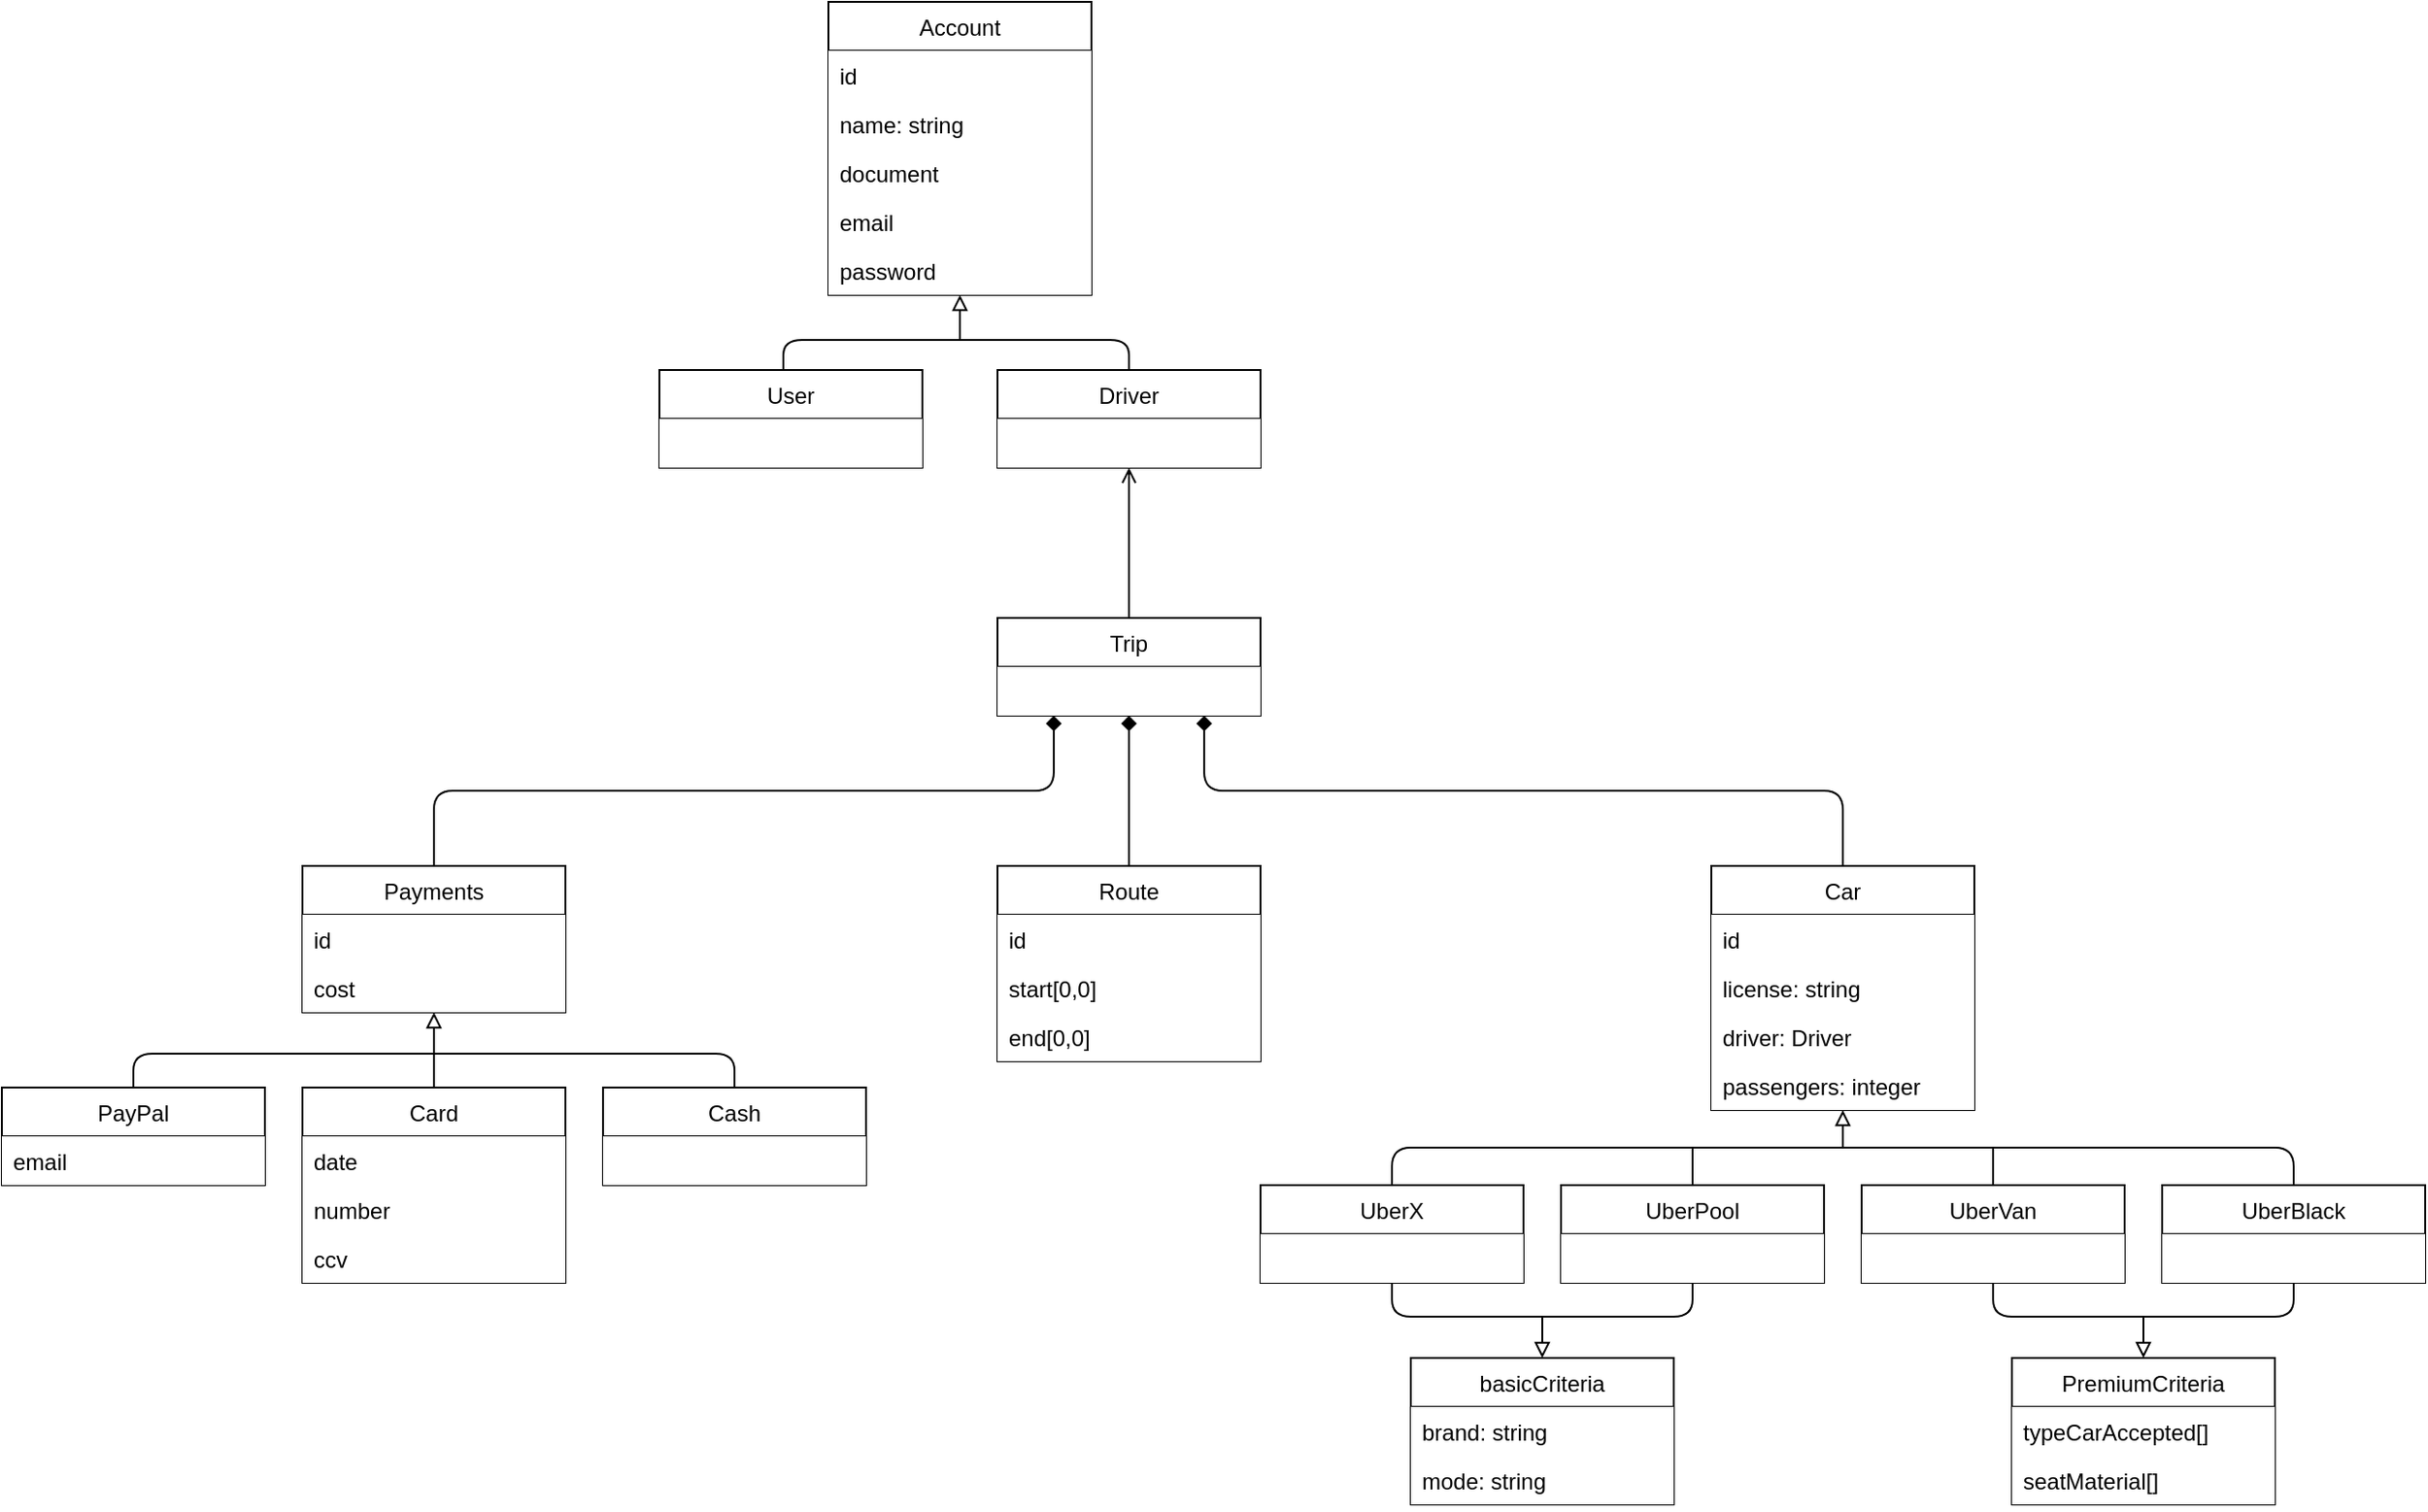 <mxfile>
    <diagram id="HlNtyM4XRtg-YH40qH6-" name="Page-1">
        <mxGraphModel dx="1817" dy="1246" grid="1" gridSize="10" guides="1" tooltips="1" connect="1" arrows="1" fold="1" page="0" pageScale="1" pageWidth="827" pageHeight="1169" math="0" shadow="0">
            <root>
                <mxCell id="0"/>
                <mxCell id="1" parent="0"/>
                <mxCell id="125" style="edgeStyle=none;html=1;fontFamily=Helvetica;startArrow=none;startFill=0;endArrow=none;endFill=0;endSize=8;strokeWidth=1;entryX=0.5;entryY=0;entryDx=0;entryDy=0;" edge="1" parent="1" target="63">
                    <mxGeometry relative="1" as="geometry">
                        <mxPoint x="-34" y="500" as="targetPoint"/>
                        <mxPoint x="-214" y="516" as="sourcePoint"/>
                        <Array as="points">
                            <mxPoint x="-214" y="500"/>
                            <mxPoint x="-30" y="500"/>
                        </Array>
                    </mxGeometry>
                </mxCell>
                <mxCell id="42" value="User" style="swimlane;fontStyle=0;childLayout=stackLayout;horizontal=1;startSize=26;fillColor=default;horizontalStack=0;resizeParent=1;resizeParentMax=0;resizeLast=0;collapsible=1;marginBottom=0;labelBackgroundColor=none;labelBorderColor=none;fontFamily=Helvetica;" vertex="1" parent="1">
                    <mxGeometry x="-280" y="516" width="140" height="52" as="geometry"/>
                </mxCell>
                <mxCell id="47" value="" style="text;strokeColor=none;fillColor=default;align=left;verticalAlign=top;spacingLeft=4;spacingRight=4;overflow=hidden;rotatable=0;points=[[0,0.5],[1,0.5]];portConstraint=eastwest;labelBackgroundColor=none;labelBorderColor=none;fontFamily=Helvetica;" vertex="1" parent="42">
                    <mxGeometry y="26" width="140" height="26" as="geometry"/>
                </mxCell>
                <mxCell id="168" value="" style="edgeStyle=none;html=1;fontFamily=Helvetica;startArrow=open;startFill=0;endArrow=none;endFill=0;endSize=6;targetPerimeterSpacing=0;strokeWidth=1;" edge="1" parent="1" source="63" target="166">
                    <mxGeometry relative="1" as="geometry"/>
                </mxCell>
                <mxCell id="63" value="Driver" style="swimlane;fontStyle=0;childLayout=stackLayout;horizontal=1;startSize=26;fillColor=default;horizontalStack=0;resizeParent=1;resizeParentMax=0;resizeLast=0;collapsible=1;marginBottom=0;labelBackgroundColor=none;labelBorderColor=none;fontFamily=Helvetica;" vertex="1" parent="1">
                    <mxGeometry x="-100" y="516" width="140" height="52" as="geometry"/>
                </mxCell>
                <mxCell id="64" value="" style="text;strokeColor=none;fillColor=default;align=left;verticalAlign=top;spacingLeft=4;spacingRight=4;overflow=hidden;rotatable=0;points=[[0,0.5],[1,0.5]];portConstraint=eastwest;labelBackgroundColor=none;labelBorderColor=none;fontFamily=Helvetica;" vertex="1" parent="63">
                    <mxGeometry y="26" width="140" height="26" as="geometry"/>
                </mxCell>
                <mxCell id="130" style="edgeStyle=none;html=1;entryX=0.5;entryY=1;entryDx=0;entryDy=0;fontFamily=Helvetica;startArrow=none;startFill=0;endArrow=block;endFill=0;endSize=6;strokeWidth=1;targetPerimeterSpacing=0;" edge="1" parent="1" source="103" target="127">
                    <mxGeometry relative="1" as="geometry"/>
                </mxCell>
                <mxCell id="103" value="Card" style="swimlane;fontStyle=0;childLayout=stackLayout;horizontal=1;startSize=26;fillColor=default;horizontalStack=0;resizeParent=1;resizeParentMax=0;resizeLast=0;collapsible=1;marginBottom=0;labelBackgroundColor=none;labelBorderColor=none;fontFamily=Helvetica;" vertex="1" parent="1">
                    <mxGeometry x="-470" y="898" width="140" height="104" as="geometry"/>
                </mxCell>
                <mxCell id="107" value="date" style="text;strokeColor=none;fillColor=default;align=left;verticalAlign=top;spacingLeft=4;spacingRight=4;overflow=hidden;rotatable=0;points=[[0,0.5],[1,0.5]];portConstraint=eastwest;labelBackgroundColor=none;labelBorderColor=none;fontFamily=Helvetica;" vertex="1" parent="103">
                    <mxGeometry y="26" width="140" height="26" as="geometry"/>
                </mxCell>
                <mxCell id="105" value="number" style="text;strokeColor=none;fillColor=default;align=left;verticalAlign=top;spacingLeft=4;spacingRight=4;overflow=hidden;rotatable=0;points=[[0,0.5],[1,0.5]];portConstraint=eastwest;labelBackgroundColor=none;labelBorderColor=none;fontFamily=Helvetica;" vertex="1" parent="103">
                    <mxGeometry y="52" width="140" height="26" as="geometry"/>
                </mxCell>
                <mxCell id="106" value="ccv" style="text;strokeColor=none;fillColor=default;align=left;verticalAlign=top;spacingLeft=4;spacingRight=4;overflow=hidden;rotatable=0;points=[[0,0.5],[1,0.5]];portConstraint=eastwest;labelBackgroundColor=none;labelBorderColor=none;fontFamily=Helvetica;" vertex="1" parent="103">
                    <mxGeometry y="78" width="140" height="26" as="geometry"/>
                </mxCell>
                <mxCell id="131" style="edgeStyle=none;html=1;fontFamily=Helvetica;startArrow=none;startFill=0;endArrow=none;endFill=0;endSize=8;strokeWidth=1;" edge="1" parent="1" source="108">
                    <mxGeometry relative="1" as="geometry">
                        <mxPoint x="-400" y="880" as="targetPoint"/>
                        <Array as="points">
                            <mxPoint x="-560" y="880"/>
                        </Array>
                    </mxGeometry>
                </mxCell>
                <mxCell id="108" value="PayPal" style="swimlane;fontStyle=0;childLayout=stackLayout;horizontal=1;startSize=26;fillColor=default;horizontalStack=0;resizeParent=1;resizeParentMax=0;resizeLast=0;collapsible=1;marginBottom=0;labelBackgroundColor=none;labelBorderColor=none;fontFamily=Helvetica;" vertex="1" parent="1">
                    <mxGeometry x="-630" y="898" width="140" height="52" as="geometry"/>
                </mxCell>
                <mxCell id="110" value="email" style="text;strokeColor=none;fillColor=default;align=left;verticalAlign=top;spacingLeft=4;spacingRight=4;overflow=hidden;rotatable=0;points=[[0,0.5],[1,0.5]];portConstraint=eastwest;labelBackgroundColor=none;labelBorderColor=none;fontFamily=Helvetica;" vertex="1" parent="108">
                    <mxGeometry y="26" width="140" height="26" as="geometry"/>
                </mxCell>
                <mxCell id="132" style="edgeStyle=none;html=1;fontFamily=Helvetica;startArrow=none;startFill=0;endArrow=none;endFill=0;endSize=8;strokeWidth=1;" edge="1" parent="1" source="112">
                    <mxGeometry relative="1" as="geometry">
                        <mxPoint x="-400" y="880" as="targetPoint"/>
                        <Array as="points">
                            <mxPoint x="-240" y="880"/>
                        </Array>
                    </mxGeometry>
                </mxCell>
                <mxCell id="112" value="Cash" style="swimlane;fontStyle=0;childLayout=stackLayout;horizontal=1;startSize=26;fillColor=default;horizontalStack=0;resizeParent=1;resizeParentMax=0;resizeLast=0;collapsible=1;marginBottom=0;labelBackgroundColor=none;labelBorderColor=none;fontFamily=Helvetica;" vertex="1" parent="1">
                    <mxGeometry x="-310" y="898" width="140" height="52" as="geometry"/>
                </mxCell>
                <mxCell id="113" value="" style="text;strokeColor=none;fillColor=default;align=left;verticalAlign=top;spacingLeft=4;spacingRight=4;overflow=hidden;rotatable=0;points=[[0,0.5],[1,0.5]];portConstraint=eastwest;labelBackgroundColor=none;labelBorderColor=none;fontFamily=Helvetica;" vertex="1" parent="112">
                    <mxGeometry y="26" width="140" height="26" as="geometry"/>
                </mxCell>
                <mxCell id="126" style="edgeStyle=none;html=1;fontFamily=Helvetica;startArrow=block;startFill=0;endArrow=none;endFill=0;endSize=8;strokeWidth=1;" edge="1" parent="1" source="115">
                    <mxGeometry relative="1" as="geometry">
                        <mxPoint x="-120" y="500" as="targetPoint"/>
                    </mxGeometry>
                </mxCell>
                <mxCell id="115" value="Account" style="swimlane;fontStyle=0;childLayout=stackLayout;horizontal=1;startSize=26;fillColor=default;horizontalStack=0;resizeParent=1;resizeParentMax=0;resizeLast=0;collapsible=1;marginBottom=0;labelBackgroundColor=none;labelBorderColor=none;fontFamily=Helvetica;" vertex="1" parent="1">
                    <mxGeometry x="-190" y="320" width="140" height="156" as="geometry"/>
                </mxCell>
                <mxCell id="116" value="id" style="text;strokeColor=none;fillColor=default;align=left;verticalAlign=top;spacingLeft=4;spacingRight=4;overflow=hidden;rotatable=0;points=[[0,0.5],[1,0.5]];portConstraint=eastwest;labelBackgroundColor=none;labelBorderColor=none;fontFamily=Helvetica;" vertex="1" parent="115">
                    <mxGeometry y="26" width="140" height="26" as="geometry"/>
                </mxCell>
                <mxCell id="117" value="name: string" style="text;strokeColor=none;fillColor=default;align=left;verticalAlign=top;spacingLeft=4;spacingRight=4;overflow=hidden;rotatable=0;points=[[0,0.5],[1,0.5]];portConstraint=eastwest;labelBackgroundColor=none;labelBorderColor=none;fontFamily=Helvetica;" vertex="1" parent="115">
                    <mxGeometry y="52" width="140" height="26" as="geometry"/>
                </mxCell>
                <mxCell id="118" value="document" style="text;strokeColor=none;fillColor=default;align=left;verticalAlign=top;spacingLeft=4;spacingRight=4;overflow=hidden;rotatable=0;points=[[0,0.5],[1,0.5]];portConstraint=eastwest;labelBackgroundColor=none;labelBorderColor=none;fontFamily=Helvetica;" vertex="1" parent="115">
                    <mxGeometry y="78" width="140" height="26" as="geometry"/>
                </mxCell>
                <mxCell id="119" value="email" style="text;strokeColor=none;fillColor=default;align=left;verticalAlign=top;spacingLeft=4;spacingRight=4;overflow=hidden;rotatable=0;points=[[0,0.5],[1,0.5]];portConstraint=eastwest;labelBackgroundColor=none;labelBorderColor=none;fontFamily=Helvetica;" vertex="1" parent="115">
                    <mxGeometry y="104" width="140" height="26" as="geometry"/>
                </mxCell>
                <mxCell id="120" value="password" style="text;strokeColor=none;fillColor=default;align=left;verticalAlign=top;spacingLeft=4;spacingRight=4;overflow=hidden;rotatable=0;points=[[0,0.5],[1,0.5]];portConstraint=eastwest;labelBackgroundColor=none;labelBorderColor=none;fontFamily=Helvetica;" vertex="1" parent="115">
                    <mxGeometry y="130" width="140" height="26" as="geometry"/>
                </mxCell>
                <mxCell id="127" value="Payments" style="swimlane;fontStyle=0;childLayout=stackLayout;horizontal=1;startSize=26;fillColor=default;horizontalStack=0;resizeParent=1;resizeParentMax=0;resizeLast=0;collapsible=1;marginBottom=0;labelBackgroundColor=none;labelBorderColor=none;fontFamily=Helvetica;" vertex="1" parent="1">
                    <mxGeometry x="-470" y="780" width="140" height="78" as="geometry"/>
                </mxCell>
                <mxCell id="128" value="id" style="text;strokeColor=none;fillColor=default;align=left;verticalAlign=top;spacingLeft=4;spacingRight=4;overflow=hidden;rotatable=0;points=[[0,0.5],[1,0.5]];portConstraint=eastwest;labelBackgroundColor=none;labelBorderColor=none;fontFamily=Helvetica;" vertex="1" parent="127">
                    <mxGeometry y="26" width="140" height="26" as="geometry"/>
                </mxCell>
                <mxCell id="183" value="cost" style="text;strokeColor=none;fillColor=default;align=left;verticalAlign=top;spacingLeft=4;spacingRight=4;overflow=hidden;rotatable=0;points=[[0,0.5],[1,0.5]];portConstraint=eastwest;labelBackgroundColor=none;labelBorderColor=none;fontFamily=Helvetica;" vertex="1" parent="127">
                    <mxGeometry y="52" width="140" height="26" as="geometry"/>
                </mxCell>
                <mxCell id="174" value="" style="edgeStyle=none;html=1;fontFamily=Helvetica;startArrow=diamond;startFill=1;endArrow=none;endFill=0;endSize=6;targetPerimeterSpacing=0;strokeWidth=1;" edge="1" parent="1" source="166" target="172">
                    <mxGeometry relative="1" as="geometry"/>
                </mxCell>
                <mxCell id="178" style="edgeStyle=none;html=1;entryX=0.5;entryY=0;entryDx=0;entryDy=0;fontFamily=Helvetica;startArrow=diamond;startFill=1;endArrow=none;endFill=0;endSize=6;targetPerimeterSpacing=0;strokeWidth=1;exitX=0.214;exitY=1;exitDx=0;exitDy=0;exitPerimeter=0;" edge="1" parent="1" source="167" target="127">
                    <mxGeometry relative="1" as="geometry">
                        <mxPoint x="-80" y="720" as="sourcePoint"/>
                        <Array as="points">
                            <mxPoint x="-70" y="740"/>
                            <mxPoint x="-400" y="740"/>
                        </Array>
                    </mxGeometry>
                </mxCell>
                <mxCell id="180" style="edgeStyle=none;rounded=1;html=1;entryX=0.5;entryY=0;entryDx=0;entryDy=0;fontFamily=Helvetica;startArrow=diamond;startFill=1;endArrow=none;endFill=0;endSize=6;targetPerimeterSpacing=0;strokeWidth=1;exitX=0.786;exitY=1;exitDx=0;exitDy=0;exitPerimeter=0;" edge="1" parent="1" source="167" target="133">
                    <mxGeometry relative="1" as="geometry">
                        <mxPoint y="720" as="sourcePoint"/>
                        <Array as="points">
                            <mxPoint x="10" y="740"/>
                            <mxPoint x="350" y="740"/>
                        </Array>
                    </mxGeometry>
                </mxCell>
                <mxCell id="166" value="Trip" style="swimlane;fontStyle=0;childLayout=stackLayout;horizontal=1;startSize=26;fillColor=default;horizontalStack=0;resizeParent=1;resizeParentMax=0;resizeLast=0;collapsible=1;marginBottom=0;labelBackgroundColor=none;labelBorderColor=none;fontFamily=Helvetica;" vertex="1" parent="1">
                    <mxGeometry x="-100" y="648" width="140" height="52" as="geometry"/>
                </mxCell>
                <mxCell id="167" value="" style="text;strokeColor=none;fillColor=default;align=left;verticalAlign=top;spacingLeft=4;spacingRight=4;overflow=hidden;rotatable=0;points=[[0,0.5],[1,0.5]];portConstraint=eastwest;labelBackgroundColor=none;labelBorderColor=none;fontFamily=Helvetica;" vertex="1" parent="166">
                    <mxGeometry y="26" width="140" height="26" as="geometry"/>
                </mxCell>
                <mxCell id="172" value="Route" style="swimlane;fontStyle=0;childLayout=stackLayout;horizontal=1;startSize=26;fillColor=default;horizontalStack=0;resizeParent=1;resizeParentMax=0;resizeLast=0;collapsible=1;marginBottom=0;labelBackgroundColor=none;labelBorderColor=none;fontFamily=Helvetica;" vertex="1" parent="1">
                    <mxGeometry x="-100" y="780" width="140" height="104" as="geometry"/>
                </mxCell>
                <mxCell id="173" value="id" style="text;strokeColor=none;fillColor=default;align=left;verticalAlign=top;spacingLeft=4;spacingRight=4;overflow=hidden;rotatable=0;points=[[0,0.5],[1,0.5]];portConstraint=eastwest;labelBackgroundColor=none;labelBorderColor=none;fontFamily=Helvetica;" vertex="1" parent="172">
                    <mxGeometry y="26" width="140" height="26" as="geometry"/>
                </mxCell>
                <mxCell id="175" value="start[0,0]" style="text;strokeColor=none;fillColor=default;align=left;verticalAlign=top;spacingLeft=4;spacingRight=4;overflow=hidden;rotatable=0;points=[[0,0.5],[1,0.5]];portConstraint=eastwest;labelBackgroundColor=none;labelBorderColor=none;fontFamily=Helvetica;" vertex="1" parent="172">
                    <mxGeometry y="52" width="140" height="26" as="geometry"/>
                </mxCell>
                <mxCell id="176" value="end[0,0]" style="text;strokeColor=none;fillColor=default;align=left;verticalAlign=top;spacingLeft=4;spacingRight=4;overflow=hidden;rotatable=0;points=[[0,0.5],[1,0.5]];portConstraint=eastwest;labelBackgroundColor=none;labelBorderColor=none;fontFamily=Helvetica;" vertex="1" parent="172">
                    <mxGeometry y="78" width="140" height="26" as="geometry"/>
                </mxCell>
                <mxCell id="179" value="" style="group" vertex="1" connectable="0" parent="1">
                    <mxGeometry x="40" y="780" width="620" height="340" as="geometry"/>
                </mxCell>
                <mxCell id="144" style="edgeStyle=none;html=1;fontFamily=Helvetica;startArrow=none;startFill=0;endArrow=none;endFill=0;endSize=6;targetPerimeterSpacing=0;strokeWidth=1;" edge="1" parent="179" source="75">
                    <mxGeometry relative="1" as="geometry">
                        <mxPoint x="310" y="150" as="targetPoint"/>
                        <Array as="points">
                            <mxPoint x="70" y="150"/>
                        </Array>
                    </mxGeometry>
                </mxCell>
                <mxCell id="156" style="edgeStyle=none;html=1;fontFamily=Helvetica;startArrow=none;startFill=0;endArrow=none;endFill=0;endSize=6;targetPerimeterSpacing=0;strokeWidth=1;" edge="1" parent="179" source="75">
                    <mxGeometry relative="1" as="geometry">
                        <mxPoint x="150" y="240" as="targetPoint"/>
                        <Array as="points">
                            <mxPoint x="70" y="240"/>
                        </Array>
                    </mxGeometry>
                </mxCell>
                <mxCell id="75" value="UberX" style="swimlane;fontStyle=0;childLayout=stackLayout;horizontal=1;startSize=26;fillColor=default;horizontalStack=0;resizeParent=1;resizeParentMax=0;resizeLast=0;collapsible=1;marginBottom=0;labelBackgroundColor=none;labelBorderColor=none;fontFamily=Helvetica;" vertex="1" parent="179">
                    <mxGeometry y="170" width="140" height="52" as="geometry"/>
                </mxCell>
                <mxCell id="80" value="" style="text;strokeColor=none;fillColor=default;align=left;verticalAlign=top;spacingLeft=4;spacingRight=4;overflow=hidden;rotatable=0;points=[[0,0.5],[1,0.5]];portConstraint=eastwest;labelBackgroundColor=none;labelBorderColor=none;fontFamily=Helvetica;" vertex="1" parent="75">
                    <mxGeometry y="26" width="140" height="26" as="geometry"/>
                </mxCell>
                <mxCell id="145" style="edgeStyle=none;html=1;fontFamily=Helvetica;startArrow=none;startFill=0;endArrow=none;endFill=0;endSize=6;targetPerimeterSpacing=0;strokeWidth=1;" edge="1" parent="179" source="82">
                    <mxGeometry relative="1" as="geometry">
                        <mxPoint x="230" y="150" as="targetPoint"/>
                    </mxGeometry>
                </mxCell>
                <mxCell id="155" style="edgeStyle=none;html=1;fontFamily=Helvetica;startArrow=none;startFill=0;endArrow=none;endFill=0;endSize=6;targetPerimeterSpacing=0;strokeWidth=1;" edge="1" parent="179" source="82">
                    <mxGeometry relative="1" as="geometry">
                        <mxPoint x="150" y="240" as="targetPoint"/>
                        <Array as="points">
                            <mxPoint x="230" y="240"/>
                        </Array>
                    </mxGeometry>
                </mxCell>
                <mxCell id="82" value="UberPool" style="swimlane;fontStyle=0;childLayout=stackLayout;horizontal=1;startSize=26;fillColor=default;horizontalStack=0;resizeParent=1;resizeParentMax=0;resizeLast=0;collapsible=1;marginBottom=0;labelBackgroundColor=none;labelBorderColor=none;fontFamily=Helvetica;" vertex="1" parent="179">
                    <mxGeometry x="160" y="170" width="140" height="52" as="geometry"/>
                </mxCell>
                <mxCell id="87" value="" style="text;strokeColor=none;fillColor=default;align=left;verticalAlign=top;spacingLeft=4;spacingRight=4;overflow=hidden;rotatable=0;points=[[0,0.5],[1,0.5]];portConstraint=eastwest;labelBackgroundColor=none;labelBorderColor=none;fontFamily=Helvetica;" vertex="1" parent="82">
                    <mxGeometry y="26" width="140" height="26" as="geometry"/>
                </mxCell>
                <mxCell id="146" style="edgeStyle=none;html=1;fontFamily=Helvetica;startArrow=none;startFill=0;endArrow=none;endFill=0;endSize=6;targetPerimeterSpacing=0;strokeWidth=1;" edge="1" parent="179" source="89">
                    <mxGeometry relative="1" as="geometry">
                        <mxPoint x="310" y="150" as="targetPoint"/>
                        <Array as="points">
                            <mxPoint x="550" y="150"/>
                        </Array>
                    </mxGeometry>
                </mxCell>
                <mxCell id="159" style="edgeStyle=none;html=1;fontFamily=Helvetica;startArrow=none;startFill=0;endArrow=none;endFill=0;endSize=6;targetPerimeterSpacing=0;strokeWidth=1;" edge="1" parent="179" source="89">
                    <mxGeometry relative="1" as="geometry">
                        <mxPoint x="470" y="240" as="targetPoint"/>
                        <Array as="points">
                            <mxPoint x="550" y="240"/>
                        </Array>
                    </mxGeometry>
                </mxCell>
                <mxCell id="89" value="UberBlack" style="swimlane;fontStyle=0;childLayout=stackLayout;horizontal=1;startSize=26;fillColor=default;horizontalStack=0;resizeParent=1;resizeParentMax=0;resizeLast=0;collapsible=1;marginBottom=0;labelBackgroundColor=none;labelBorderColor=none;fontFamily=Helvetica;" vertex="1" parent="179">
                    <mxGeometry x="480" y="170" width="140" height="52" as="geometry"/>
                </mxCell>
                <mxCell id="94" value="" style="text;strokeColor=none;fillColor=default;align=left;verticalAlign=top;spacingLeft=4;spacingRight=4;overflow=hidden;rotatable=0;points=[[0,0.5],[1,0.5]];portConstraint=eastwest;labelBackgroundColor=none;labelBorderColor=none;fontFamily=Helvetica;" vertex="1" parent="89">
                    <mxGeometry y="26" width="140" height="26" as="geometry"/>
                </mxCell>
                <mxCell id="147" style="edgeStyle=none;html=1;fontFamily=Helvetica;startArrow=none;startFill=0;endArrow=none;endFill=0;endSize=6;targetPerimeterSpacing=0;strokeWidth=1;" edge="1" parent="179" source="96">
                    <mxGeometry relative="1" as="geometry">
                        <mxPoint x="390" y="150" as="targetPoint"/>
                    </mxGeometry>
                </mxCell>
                <mxCell id="158" style="edgeStyle=none;html=1;fontFamily=Helvetica;startArrow=none;startFill=0;endArrow=none;endFill=0;endSize=6;targetPerimeterSpacing=0;strokeWidth=1;" edge="1" parent="179" source="96">
                    <mxGeometry relative="1" as="geometry">
                        <mxPoint x="470" y="240" as="targetPoint"/>
                        <Array as="points">
                            <mxPoint x="390" y="240"/>
                        </Array>
                    </mxGeometry>
                </mxCell>
                <mxCell id="96" value="UberVan" style="swimlane;fontStyle=0;childLayout=stackLayout;horizontal=1;startSize=26;fillColor=default;horizontalStack=0;resizeParent=1;resizeParentMax=0;resizeLast=0;collapsible=1;marginBottom=0;labelBackgroundColor=none;labelBorderColor=none;fontFamily=Helvetica;" vertex="1" parent="179">
                    <mxGeometry x="320" y="170" width="140" height="52" as="geometry"/>
                </mxCell>
                <mxCell id="101" value="" style="text;strokeColor=none;fillColor=default;align=left;verticalAlign=top;spacingLeft=4;spacingRight=4;overflow=hidden;rotatable=0;points=[[0,0.5],[1,0.5]];portConstraint=eastwest;labelBackgroundColor=none;labelBorderColor=none;fontFamily=Helvetica;" vertex="1" parent="96">
                    <mxGeometry y="26" width="140" height="26" as="geometry"/>
                </mxCell>
                <mxCell id="143" style="edgeStyle=none;html=1;fontFamily=Helvetica;startArrow=block;startFill=0;endArrow=none;endFill=0;endSize=6;targetPerimeterSpacing=0;strokeWidth=1;" edge="1" parent="179" source="133">
                    <mxGeometry relative="1" as="geometry">
                        <mxPoint x="310" y="150" as="targetPoint"/>
                    </mxGeometry>
                </mxCell>
                <mxCell id="133" value="Car" style="swimlane;fontStyle=0;childLayout=stackLayout;horizontal=1;startSize=26;fillColor=default;horizontalStack=0;resizeParent=1;resizeParentMax=0;resizeLast=0;collapsible=1;marginBottom=0;labelBackgroundColor=none;labelBorderColor=none;fontFamily=Helvetica;" vertex="1" parent="179">
                    <mxGeometry x="240" width="140" height="130" as="geometry"/>
                </mxCell>
                <mxCell id="134" value="id" style="text;strokeColor=none;fillColor=default;align=left;verticalAlign=top;spacingLeft=4;spacingRight=4;overflow=hidden;rotatable=0;points=[[0,0.5],[1,0.5]];portConstraint=eastwest;labelBackgroundColor=none;labelBorderColor=none;fontFamily=Helvetica;" vertex="1" parent="133">
                    <mxGeometry y="26" width="140" height="26" as="geometry"/>
                </mxCell>
                <mxCell id="135" value="license: string" style="text;strokeColor=none;fillColor=default;align=left;verticalAlign=top;spacingLeft=4;spacingRight=4;overflow=hidden;rotatable=0;points=[[0,0.5],[1,0.5]];portConstraint=eastwest;labelBackgroundColor=none;labelBorderColor=none;fontFamily=Helvetica;" vertex="1" parent="133">
                    <mxGeometry y="52" width="140" height="26" as="geometry"/>
                </mxCell>
                <mxCell id="136" value="driver: Driver" style="text;strokeColor=none;fillColor=default;align=left;verticalAlign=top;spacingLeft=4;spacingRight=4;overflow=hidden;rotatable=0;points=[[0,0.5],[1,0.5]];portConstraint=eastwest;labelBackgroundColor=none;labelBorderColor=none;fontFamily=Helvetica;" vertex="1" parent="133">
                    <mxGeometry y="78" width="140" height="26" as="geometry"/>
                </mxCell>
                <mxCell id="137" value="passengers: integer" style="text;strokeColor=none;fillColor=default;align=left;verticalAlign=top;spacingLeft=4;spacingRight=4;overflow=hidden;rotatable=0;points=[[0,0.5],[1,0.5]];portConstraint=eastwest;labelBackgroundColor=none;labelBorderColor=none;fontFamily=Helvetica;" vertex="1" parent="133">
                    <mxGeometry y="104" width="140" height="26" as="geometry"/>
                </mxCell>
                <mxCell id="157" style="edgeStyle=none;html=1;fontFamily=Helvetica;startArrow=block;startFill=0;endArrow=none;endFill=0;endSize=6;targetPerimeterSpacing=0;strokeWidth=1;" edge="1" parent="179" source="140">
                    <mxGeometry relative="1" as="geometry">
                        <mxPoint x="470" y="240" as="targetPoint"/>
                    </mxGeometry>
                </mxCell>
                <mxCell id="140" value="PremiumCriteria" style="swimlane;fontStyle=0;childLayout=stackLayout;horizontal=1;startSize=26;fillColor=default;horizontalStack=0;resizeParent=1;resizeParentMax=0;resizeLast=0;collapsible=1;marginBottom=0;labelBackgroundColor=none;labelBorderColor=none;fontFamily=Helvetica;" vertex="1" parent="179">
                    <mxGeometry x="400" y="262" width="140" height="78" as="geometry"/>
                </mxCell>
                <mxCell id="141" value="typeCarAccepted[]" style="text;strokeColor=none;fillColor=default;align=left;verticalAlign=top;spacingLeft=4;spacingRight=4;overflow=hidden;rotatable=0;points=[[0,0.5],[1,0.5]];portConstraint=eastwest;labelBackgroundColor=none;labelBorderColor=none;fontFamily=Helvetica;" vertex="1" parent="140">
                    <mxGeometry y="26" width="140" height="26" as="geometry"/>
                </mxCell>
                <mxCell id="142" value="seatMaterial[]" style="text;strokeColor=none;fillColor=default;align=left;verticalAlign=top;spacingLeft=4;spacingRight=4;overflow=hidden;rotatable=0;points=[[0,0.5],[1,0.5]];portConstraint=eastwest;labelBackgroundColor=none;labelBorderColor=none;fontFamily=Helvetica;" vertex="1" parent="140">
                    <mxGeometry y="52" width="140" height="26" as="geometry"/>
                </mxCell>
                <mxCell id="154" style="edgeStyle=none;html=1;fontFamily=Helvetica;startArrow=block;startFill=0;endArrow=none;endFill=0;endSize=6;targetPerimeterSpacing=0;strokeWidth=1;" edge="1" parent="179" source="148">
                    <mxGeometry relative="1" as="geometry">
                        <mxPoint x="150" y="240" as="targetPoint"/>
                    </mxGeometry>
                </mxCell>
                <mxCell id="148" value="basicCriteria" style="swimlane;fontStyle=0;childLayout=stackLayout;horizontal=1;startSize=26;fillColor=default;horizontalStack=0;resizeParent=1;resizeParentMax=0;resizeLast=0;collapsible=1;marginBottom=0;labelBackgroundColor=none;labelBorderColor=none;fontFamily=Helvetica;" vertex="1" parent="179">
                    <mxGeometry x="80" y="262" width="140" height="78" as="geometry"/>
                </mxCell>
                <mxCell id="149" value="brand: string" style="text;strokeColor=none;fillColor=default;align=left;verticalAlign=top;spacingLeft=4;spacingRight=4;overflow=hidden;rotatable=0;points=[[0,0.5],[1,0.5]];portConstraint=eastwest;labelBackgroundColor=none;labelBorderColor=none;fontFamily=Helvetica;" vertex="1" parent="148">
                    <mxGeometry y="26" width="140" height="26" as="geometry"/>
                </mxCell>
                <mxCell id="150" value="mode: string" style="text;strokeColor=none;fillColor=default;align=left;verticalAlign=top;spacingLeft=4;spacingRight=4;overflow=hidden;rotatable=0;points=[[0,0.5],[1,0.5]];portConstraint=eastwest;labelBackgroundColor=none;labelBorderColor=none;fontFamily=Helvetica;" vertex="1" parent="148">
                    <mxGeometry y="52" width="140" height="26" as="geometry"/>
                </mxCell>
            </root>
        </mxGraphModel>
    </diagram>
</mxfile>